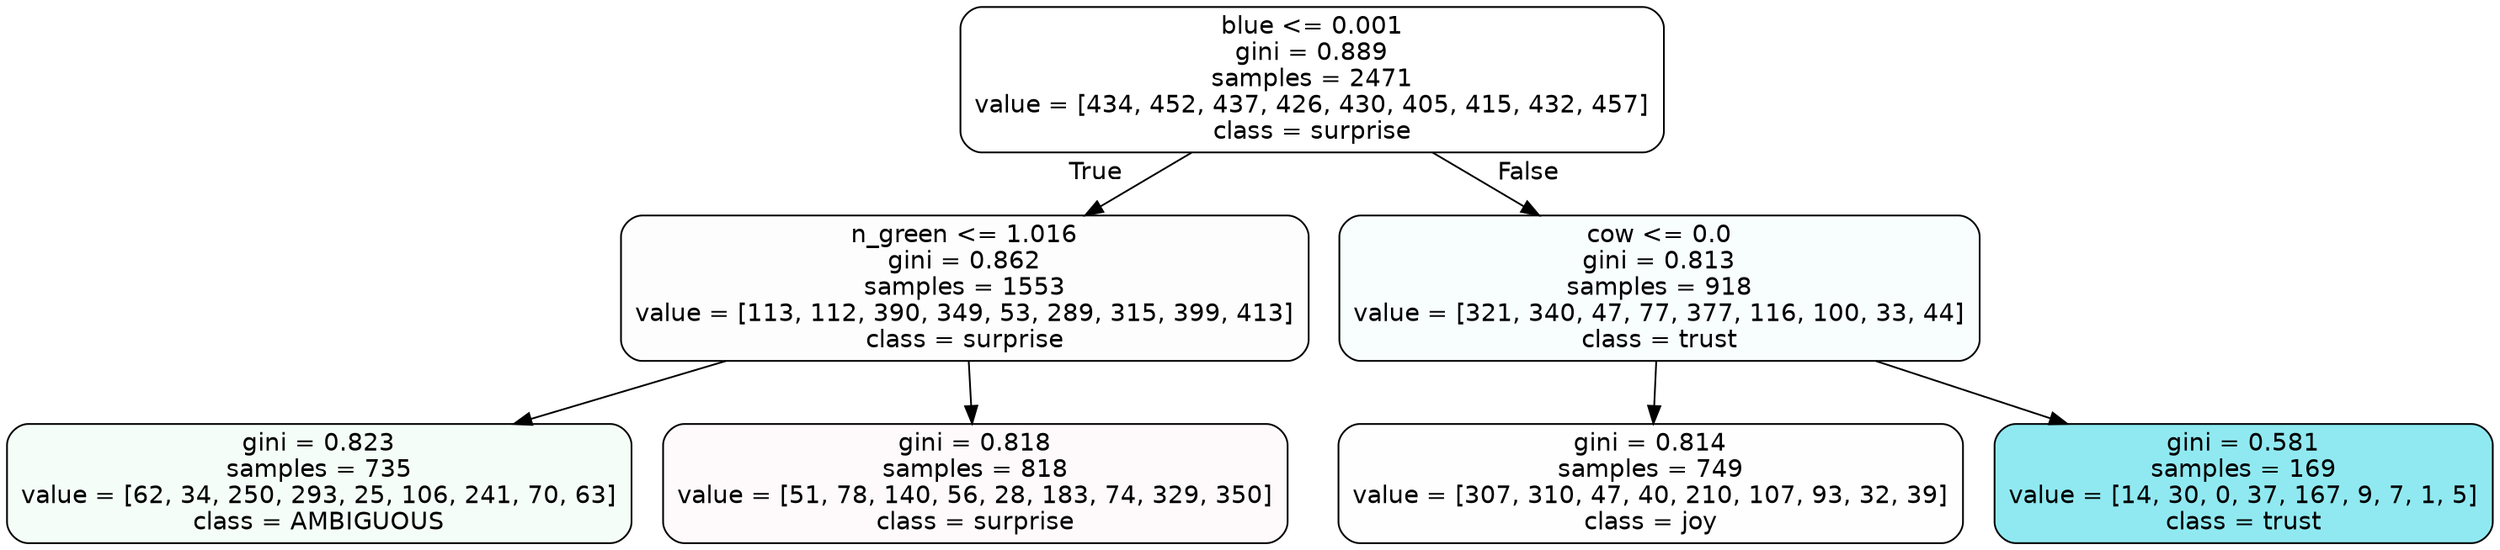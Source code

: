 digraph Tree {
node [shape=box, style="filled, rounded", color="black", fontname=helvetica] ;
edge [fontname=helvetica] ;
0 [label="blue <= 0.001\ngini = 0.889\nsamples = 2471\nvalue = [434, 452, 437, 426, 430, 405, 415, 432, 457]\nclass = surprise", fillcolor="#e5396400"] ;
1 [label="n_green <= 1.016\ngini = 0.862\nsamples = 1553\nvalue = [113, 112, 390, 349, 53, 289, 315, 399, 413]\nclass = surprise", fillcolor="#e5396402"] ;
0 -> 1 [labeldistance=2.5, labelangle=45, headlabel="True"] ;
2 [label="gini = 0.823\nsamples = 735\nvalue = [62, 34, 250, 293, 25, 106, 241, 70, 63]\nclass = AMBIGUOUS", fillcolor="#39e5810c"] ;
1 -> 2 ;
3 [label="gini = 0.818\nsamples = 818\nvalue = [51, 78, 140, 56, 28, 183, 74, 329, 350]\nclass = surprise", fillcolor="#e5396406"] ;
1 -> 3 ;
4 [label="cow <= 0.0\ngini = 0.813\nsamples = 918\nvalue = [321, 340, 47, 77, 377, 116, 100, 33, 44]\nclass = trust", fillcolor="#39d7e508"] ;
0 -> 4 [labeldistance=2.5, labelangle=-45, headlabel="False"] ;
5 [label="gini = 0.814\nsamples = 749\nvalue = [307, 310, 47, 40, 210, 107, 93, 32, 39]\nclass = joy", fillcolor="#d7e53901"] ;
4 -> 5 ;
6 [label="gini = 0.581\nsamples = 169\nvalue = [14, 30, 0, 37, 167, 9, 7, 1, 5]\nclass = trust", fillcolor="#39d7e58e"] ;
4 -> 6 ;
}